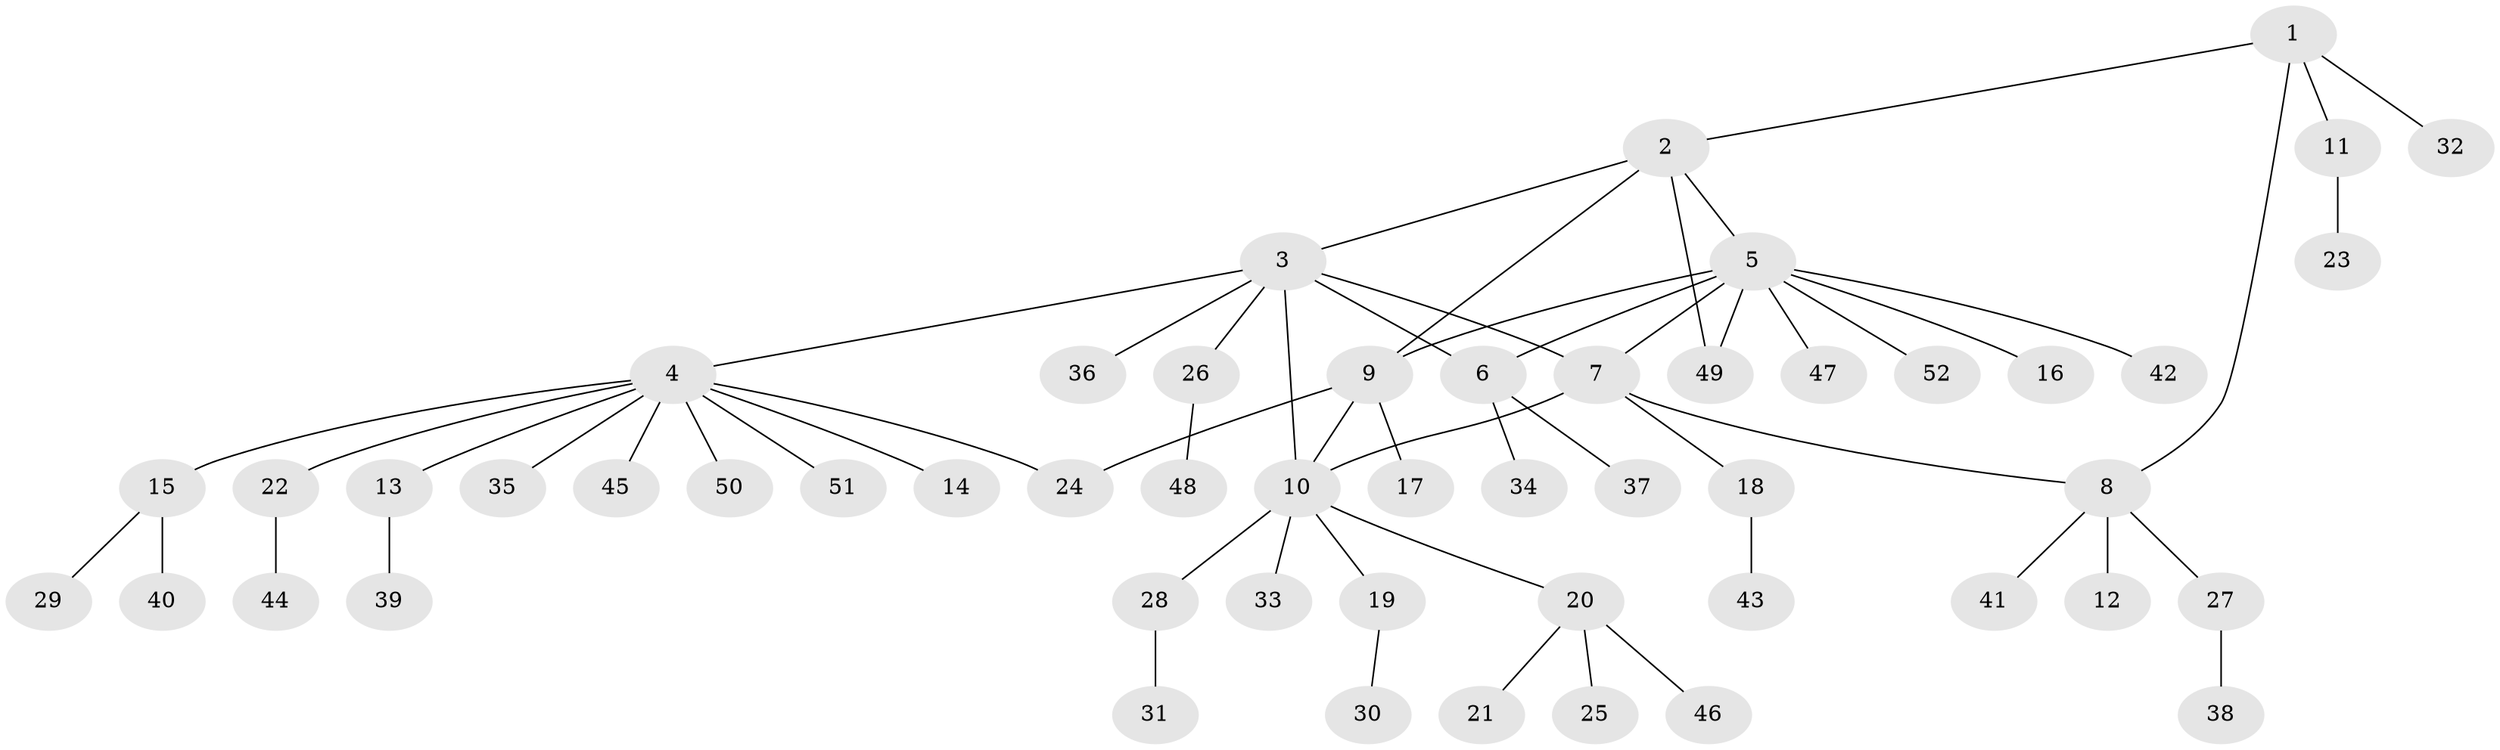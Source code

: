 // coarse degree distribution, {3: 0.05714285714285714, 9: 0.08571428571428572, 11: 0.02857142857142857, 4: 0.02857142857142857, 5: 0.02857142857142857, 1: 0.7142857142857143, 2: 0.05714285714285714}
// Generated by graph-tools (version 1.1) at 2025/42/03/06/25 10:42:10]
// undirected, 52 vertices, 59 edges
graph export_dot {
graph [start="1"]
  node [color=gray90,style=filled];
  1;
  2;
  3;
  4;
  5;
  6;
  7;
  8;
  9;
  10;
  11;
  12;
  13;
  14;
  15;
  16;
  17;
  18;
  19;
  20;
  21;
  22;
  23;
  24;
  25;
  26;
  27;
  28;
  29;
  30;
  31;
  32;
  33;
  34;
  35;
  36;
  37;
  38;
  39;
  40;
  41;
  42;
  43;
  44;
  45;
  46;
  47;
  48;
  49;
  50;
  51;
  52;
  1 -- 2;
  1 -- 8;
  1 -- 11;
  1 -- 32;
  2 -- 3;
  2 -- 5;
  2 -- 9;
  2 -- 49;
  3 -- 4;
  3 -- 6;
  3 -- 7;
  3 -- 10;
  3 -- 26;
  3 -- 36;
  4 -- 13;
  4 -- 14;
  4 -- 15;
  4 -- 22;
  4 -- 24;
  4 -- 35;
  4 -- 45;
  4 -- 50;
  4 -- 51;
  5 -- 6;
  5 -- 7;
  5 -- 9;
  5 -- 16;
  5 -- 42;
  5 -- 47;
  5 -- 49;
  5 -- 52;
  6 -- 34;
  6 -- 37;
  7 -- 8;
  7 -- 10;
  7 -- 18;
  8 -- 12;
  8 -- 27;
  8 -- 41;
  9 -- 10;
  9 -- 17;
  9 -- 24;
  10 -- 19;
  10 -- 20;
  10 -- 28;
  10 -- 33;
  11 -- 23;
  13 -- 39;
  15 -- 29;
  15 -- 40;
  18 -- 43;
  19 -- 30;
  20 -- 21;
  20 -- 25;
  20 -- 46;
  22 -- 44;
  26 -- 48;
  27 -- 38;
  28 -- 31;
}
